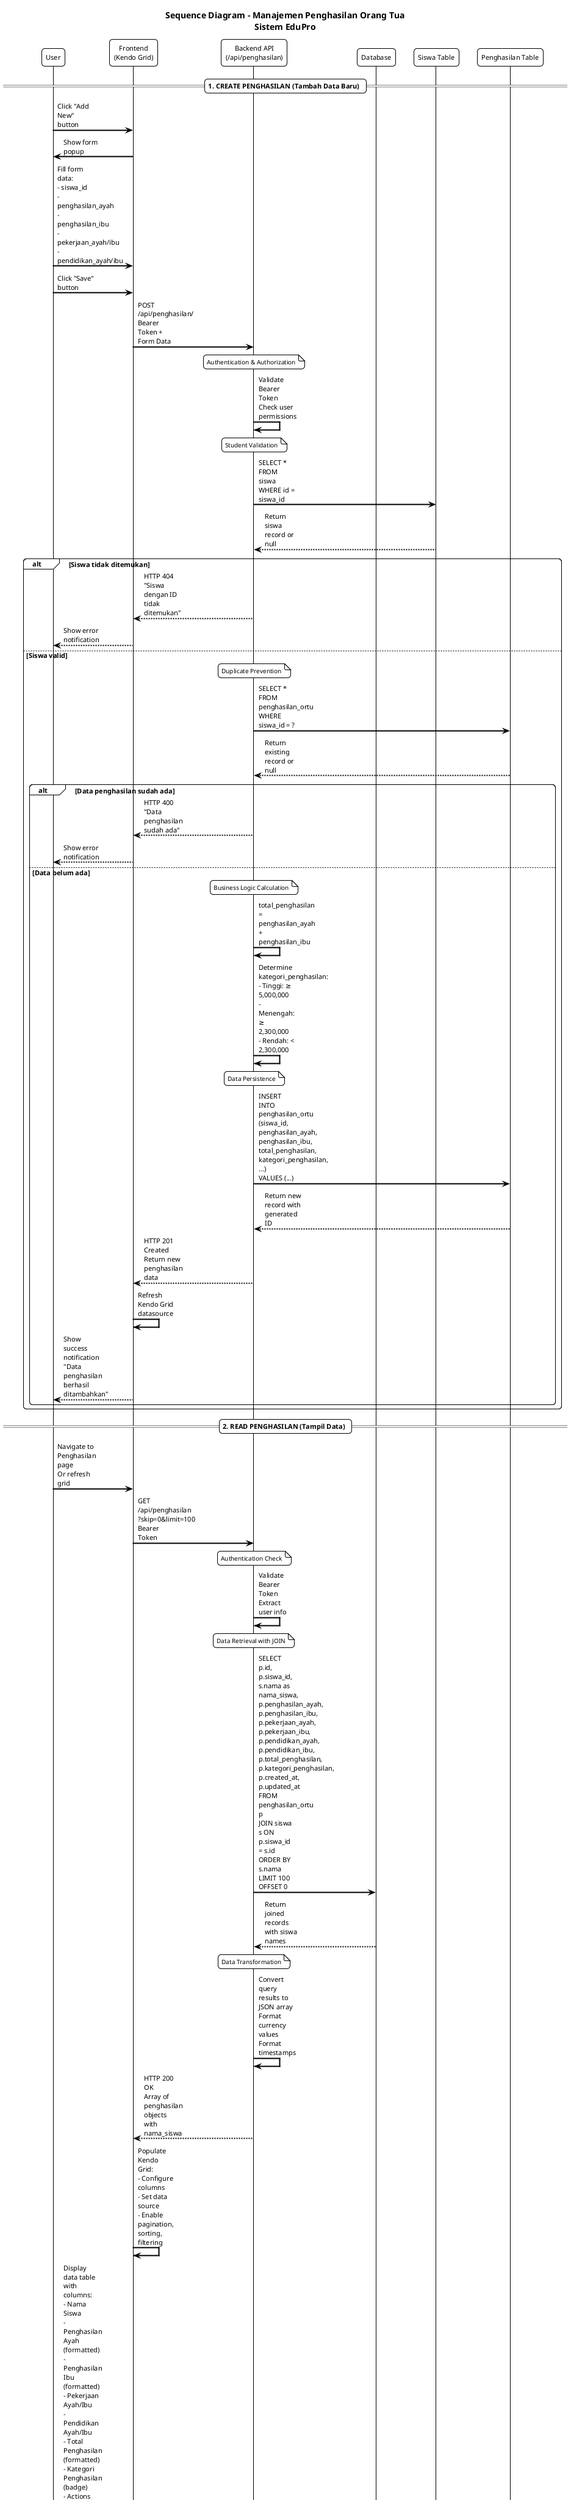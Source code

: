@startuml Sequence_Diagram_Manajemen_Penghasilan
!theme plain
skinparam backgroundColor #FFFFFF
skinparam sequenceArrowThickness 2
skinparam roundcorner 10
skinparam maxmessagesize 60

' Font configuration to avoid Times font warnings
skinparam defaultFontName "Arial"
skinparam defaultFontSize 11
skinparam titleFontName "Arial"
skinparam titleFontSize 14
skinparam titleFontStyle bold

' Sequence diagram specific font settings
skinparam sequenceParticipantFontName "Arial"
skinparam sequenceParticipantFontSize 11
skinparam sequenceActorFontName "Arial"
skinparam sequenceActorFontSize 11
skinparam sequenceBoxFontName "Arial"
skinparam sequenceBoxFontSize 10
skinparam sequenceMessageFontName "Arial"
skinparam sequenceMessageFontSize 10
skinparam noteFontName "Arial"
skinparam noteFontSize 10

title Sequence Diagram - Manajemen Penghasilan Orang Tua\nSistem EduPro

participant "User" as U
participant "Frontend\n(Kendo Grid)" as F
participant "Backend API\n(/api/penghasilan)" as A
participant "Database" as D
participant "Siswa Table" as S
participant "Penghasilan Table" as P

== 1. CREATE PENGHASILAN (Tambah Data Baru) ==

U -> F: Click "Add New" button
F -> U: Show form popup
U -> F: Fill form data:\n- siswa_id\n- penghasilan_ayah\n- penghasilan_ibu\n- pekerjaan_ayah/ibu\n- pendidikan_ayah/ibu
U -> F: Click "Save" button

F -> A: POST /api/penghasilan/\nBearer Token + Form Data

note over A: Authentication & Authorization
A -> A: Validate Bearer Token\nCheck user permissions

note over A: Student Validation
A -> S: SELECT * FROM siswa\nWHERE id = siswa_id
S --> A: Return siswa record or null

alt Siswa tidak ditemukan
    A --> F: HTTP 404\n"Siswa dengan ID tidak ditemukan"
    F --> U: Show error notification
else Siswa valid
    note over A: Duplicate Prevention
    A -> P: SELECT * FROM penghasilan_ortu\nWHERE siswa_id = ?
    P --> A: Return existing record or null
    
    alt Data penghasilan sudah ada
        A --> F: HTTP 400\n"Data penghasilan sudah ada"
        F --> U: Show error notification
    else Data belum ada
        note over A: Business Logic Calculation
        A -> A: total_penghasilan = \npenghasilan_ayah + penghasilan_ibu
        A -> A: Determine kategori_penghasilan:\n- Tinggi: ≥ 5,000,000\n- Menengah: ≥ 2,300,000\n- Rendah: < 2,300,000
        
        note over A: Data Persistence
        A -> P: INSERT INTO penghasilan_ortu\n(siswa_id, penghasilan_ayah, penghasilan_ibu,\ntotal_penghasilan, kategori_penghasilan, ...)\nVALUES (...)
        P --> A: Return new record with generated ID
        
        A --> F: HTTP 201 Created\nReturn new penghasilan data
        F -> F: Refresh Kendo Grid datasource
        F --> U: Show success notification\n"Data penghasilan berhasil ditambahkan"
    end
end

== 2. READ PENGHASILAN (Tampil Data) ==

U -> F: Navigate to Penghasilan page\nOr refresh grid
F -> A: GET /api/penghasilan\n?skip=0&limit=100\nBearer Token

note over A: Authentication Check
A -> A: Validate Bearer Token\nExtract user info

note over A: Data Retrieval with JOIN
A -> D: SELECT p.id, p.siswa_id,\ns.nama as nama_siswa,\np.penghasilan_ayah, p.penghasilan_ibu,\np.pekerjaan_ayah, p.pekerjaan_ibu,\np.pendidikan_ayah, p.pendidikan_ibu,\np.total_penghasilan, p.kategori_penghasilan,\np.created_at, p.updated_at\nFROM penghasilan_ortu p\nJOIN siswa s ON p.siswa_id = s.id\nORDER BY s.nama\nLIMIT 100 OFFSET 0

D --> A: Return joined records with siswa names

note over A: Data Transformation
A -> A: Convert query results to JSON array\nFormat currency values\nFormat timestamps

A --> F: HTTP 200 OK\nArray of penghasilan objects with nama_siswa

F -> F: Populate Kendo Grid:\n- Configure columns\n- Set data source\n- Enable pagination, sorting, filtering

F --> U: Display data table with columns:\n- Nama Siswa\n- Penghasilan Ayah (formatted)\n- Penghasilan Ibu (formatted)\n- Pekerjaan Ayah/Ibu\n- Pendidikan Ayah/Ibu\n- Total Penghasilan (formatted)\n- Kategori Penghasilan (badge)\n- Actions (Edit/Delete)

== 3. UPDATE PENGHASILAN (Edit Data) ==

U -> F: Click "Edit" button on grid row
F -> A: GET /api/penghasilan/{id}\nBearer Token
A -> P: SELECT * FROM penghasilan_ortu\nWHERE id = ?
P --> A: Return penghasilan record
A --> F: HTTP 200\nPenghasilan data for editing

F -> U: Show edit form popup\nPre-filled with current data
U -> F: Modify form fields:\n- penghasilan_ayah\n- penghasilan_ibu\n- pekerjaan fields\n- pendidikan fields
U -> F: Click "Update" button

F -> A: PUT /api/penghasilan/{id}\nBearer Token + Updated Data

note over A: Authentication & Validation
A -> A: Validate Bearer Token
A -> P: SELECT * FROM penghasilan_ortu\nWHERE id = ?
P --> A: Return existing record or null

alt Record tidak ditemukan
    A --> F: HTTP 404\n"Data penghasilan tidak ditemukan"
    F --> U: Show error notification
else Record ditemukan
    note over A: Business Logic for Updates
    A -> A: Check if penghasilan_ayah\nor penghasilan_ibu changed
    
    alt Penghasilan amounts changed
        A -> A: Recalculate:\ntotal_penghasilan = \nnew_ayah + new_ibu
        A -> A: Redetermine kategori_penghasilan:\n- Tinggi: ≥ 5,000,000\n- Menengah: ≥ 2,300,000\n- Rendah: < 2,300,000
    end
    
    A -> A: Set updated_at = current_timestamp()
    
    note over A: Data Update
    A -> P: UPDATE penghasilan_ortu\nSET penghasilan_ayah = ?,\npenghasilan_ibu = ?,\npekerjaan_ayah = ?, ...,\ntotal_penghasilan = ?,\nkategori_penghasilan = ?,\nupdated_at = ?\nWHERE id = ?
    P --> A: Return updated record
    
    A --> F: HTTP 200 OK\nUpdated penghasilan data
    F -> F: Refresh grid data source
    F --> U: Show success notification\n"Data penghasilan berhasil diperbarui"
end

== 4. DELETE PENGHASILAN (Hapus Data) ==

U -> F: Click "Delete" button on grid row
F -> U: Show confirmation modal:\n"Hapus data penghasilan untuk [Nama Siswa]?\nPenghasilan Ayah: Rp X\nPenghasilan Ibu: Rp Y\nTotal: Rp Z\nKategori: [Kategori]"

U -> F: Click "Confirm Delete" button

F -> A: DELETE /api/penghasilan/{id}\nBearer Token

note over A: Authentication & Validation
A -> A: Validate Bearer Token\nCheck delete permissions
A -> P: SELECT * FROM penghasilan_ortu\nWHERE id = ?
P --> A: Return record or null

alt Record tidak ditemukan
    A --> F: HTTP 404\n"Data penghasilan tidak ditemukan"
    F --> U: Show error notification
else Record ditemukan
    note over A: Data Deletion
    A -> P: DELETE FROM penghasilan_ortu\nWHERE id = ?
    P --> A: Confirm successful deletion
    
    A --> F: HTTP 204 No Content\n(Successful deletion)
    F -> F: Remove row from grid\nRefresh data source
    F --> U: Show success notification\n"Data penghasilan berhasil dihapus"
end

== 5. EXPORT EXCEL ==

U -> F: Click "Export Excel" button in toolbar
F -> A: GET /api/penghasilan/export/excel\nBearer Token

note over A: Authentication Check
A -> A: Validate Bearer Token\nCheck export permissions

note over A: Data Collection for Export
A -> D: SELECT p.id, s.nama as nama_siswa,\np.penghasilan_ayah, p.penghasilan_ibu,\np.pekerjaan_ayah, p.pekerjaan_ibu,\np.pendidikan_ayah, p.pendidikan_ibu,\np.total_penghasilan, p.kategori_penghasilan,\np.created_at, p.updated_at\nFROM penghasilan_ortu p\nJOIN siswa s ON p.siswa_id = s.id\nORDER BY s.nama

D --> A: Return all penghasilan records\nwith siswa names

note over A: Excel File Generation
A -> A: Transform query results to\nstandardized format:\n- Format currency values\n- Format dates\n- Clean text fields
A -> A: Create pandas DataFrame\nfrom transformed data
A -> A: Generate Excel file using\nopenpyxl engine in BytesIO buffer
A -> A: Set worksheet name:\n"Data Penghasilan Orang Tua"
A -> A: Set download filename:\n"Data_Penghasilan_Orang_Tua.xlsx"

A --> F: HTTP 200 OK\nStreamingResponse with:\n- Content-Type: application/vnd.\nopenxmlformats-officedocument.\nspreadsheetml.sheet\n- Content-Disposition: attachment

F -> F: Create temporary download link\nTrigger browser download
F --> U: File download starts\nShow success notification:\n"File Excel berhasil diunduh"

note over U: User receives Excel file with:\n- Complete penghasilan data\n- Proper formatting\n- Ready for analysis

@enduml 